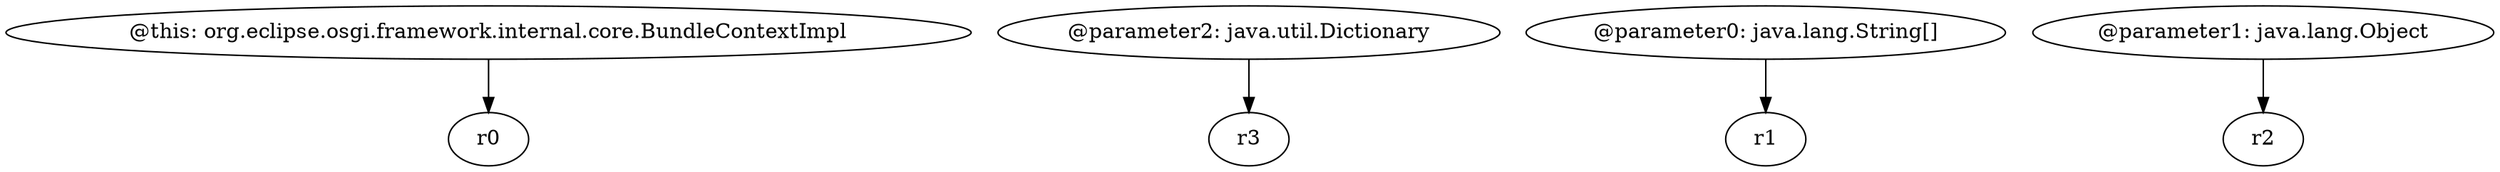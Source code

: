digraph g {
0[label="@this: org.eclipse.osgi.framework.internal.core.BundleContextImpl"]
1[label="r0"]
0->1[label=""]
2[label="@parameter2: java.util.Dictionary"]
3[label="r3"]
2->3[label=""]
4[label="@parameter0: java.lang.String[]"]
5[label="r1"]
4->5[label=""]
6[label="@parameter1: java.lang.Object"]
7[label="r2"]
6->7[label=""]
}